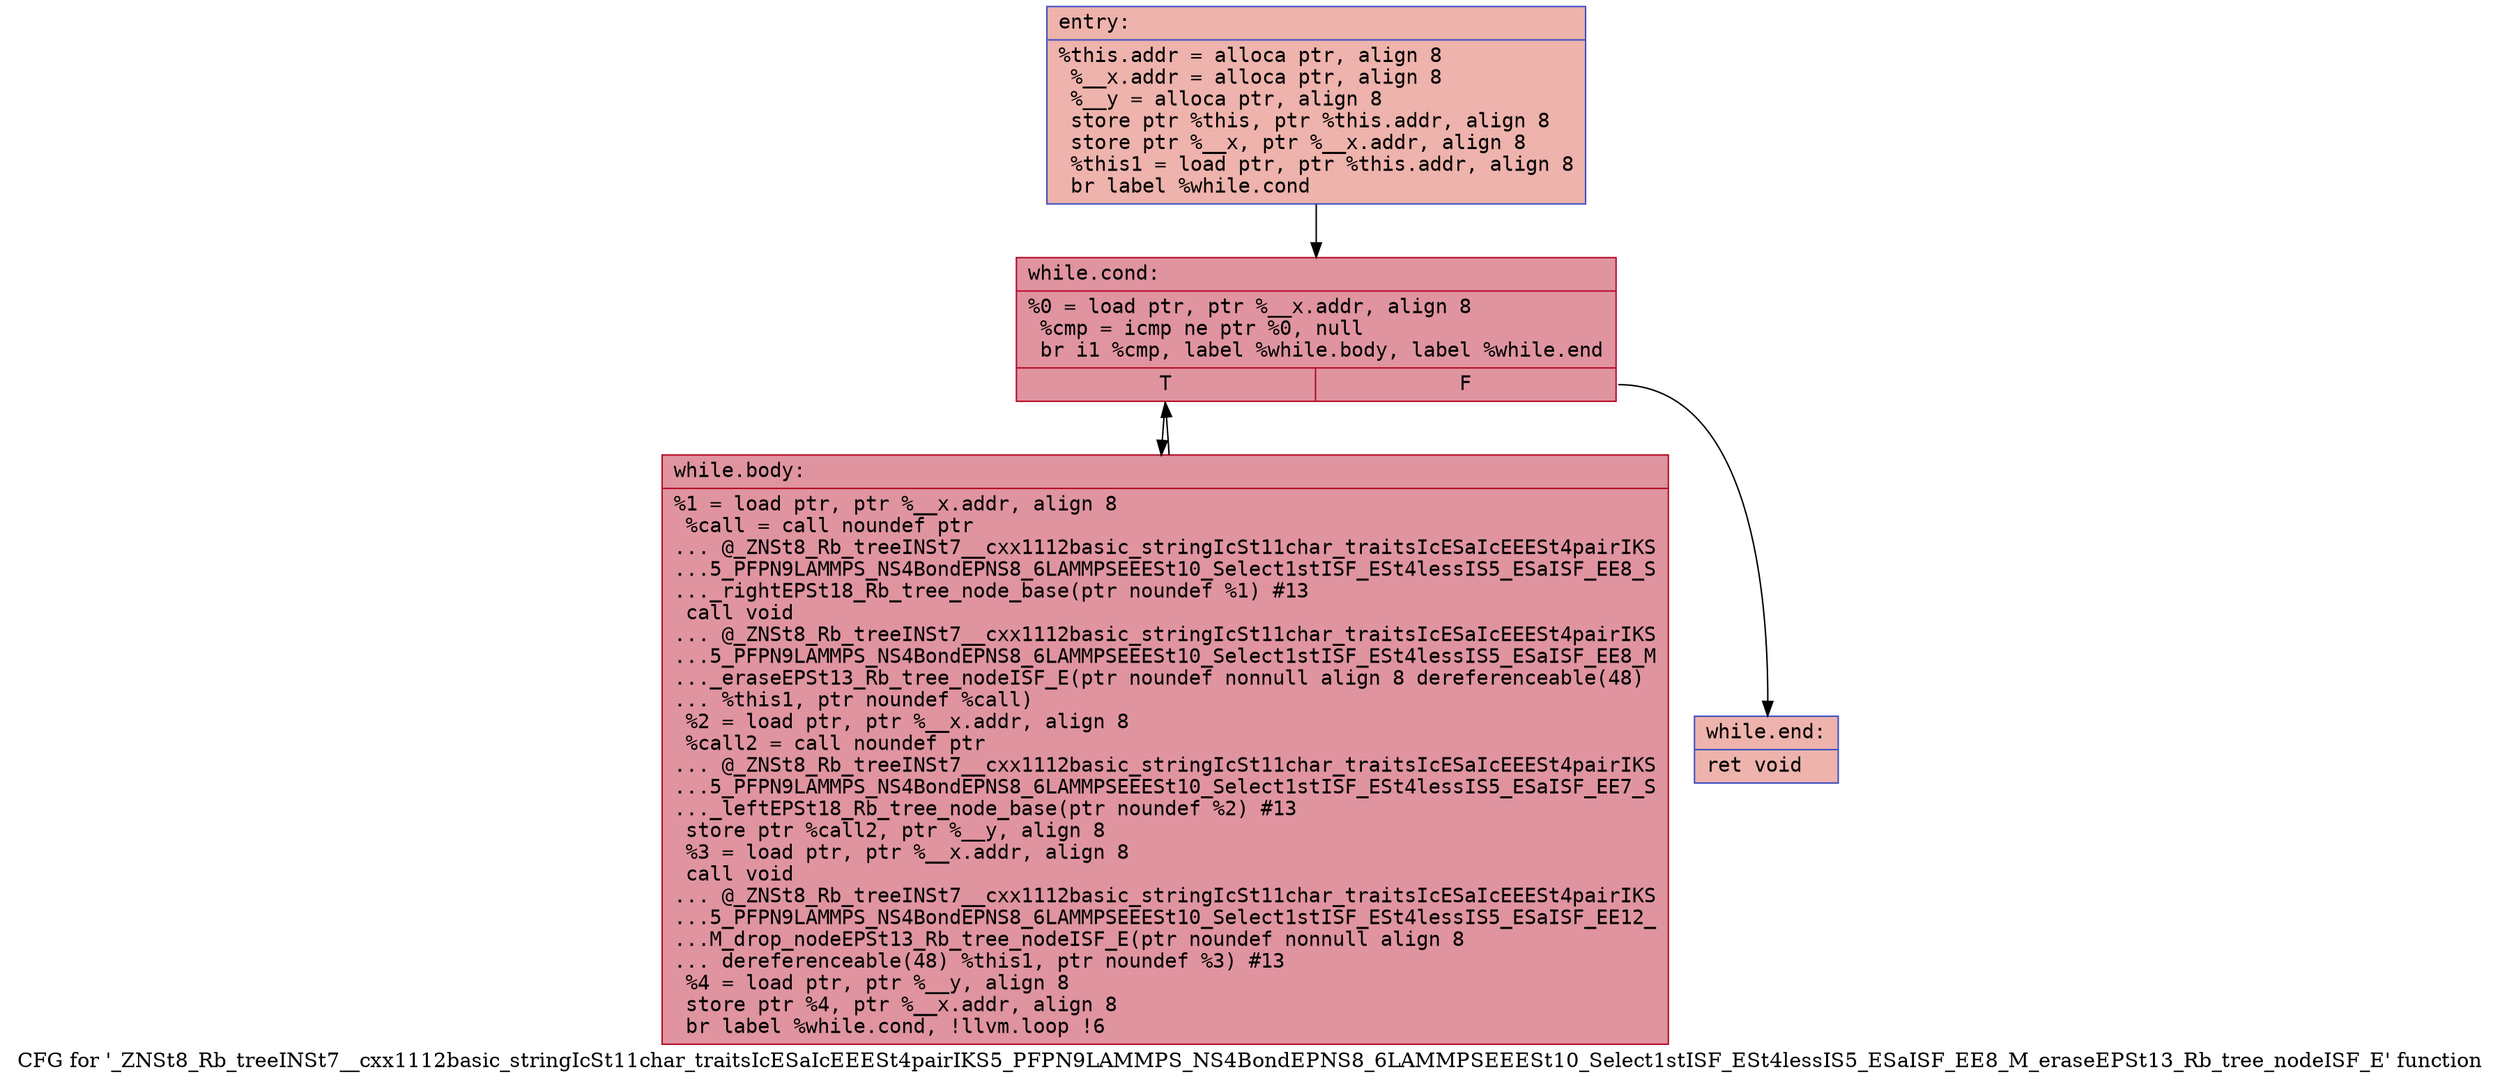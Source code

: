 digraph "CFG for '_ZNSt8_Rb_treeINSt7__cxx1112basic_stringIcSt11char_traitsIcESaIcEEESt4pairIKS5_PFPN9LAMMPS_NS4BondEPNS8_6LAMMPSEEESt10_Select1stISF_ESt4lessIS5_ESaISF_EE8_M_eraseEPSt13_Rb_tree_nodeISF_E' function" {
	label="CFG for '_ZNSt8_Rb_treeINSt7__cxx1112basic_stringIcSt11char_traitsIcESaIcEEESt4pairIKS5_PFPN9LAMMPS_NS4BondEPNS8_6LAMMPSEEESt10_Select1stISF_ESt4lessIS5_ESaISF_EE8_M_eraseEPSt13_Rb_tree_nodeISF_E' function";

	Node0x563a5e16a740 [shape=record,color="#3d50c3ff", style=filled, fillcolor="#d6524470" fontname="Courier",label="{entry:\l|  %this.addr = alloca ptr, align 8\l  %__x.addr = alloca ptr, align 8\l  %__y = alloca ptr, align 8\l  store ptr %this, ptr %this.addr, align 8\l  store ptr %__x, ptr %__x.addr, align 8\l  %this1 = load ptr, ptr %this.addr, align 8\l  br label %while.cond\l}"];
	Node0x563a5e16a740 -> Node0x563a5e16aaa0[tooltip="entry -> while.cond\nProbability 100.00%" ];
	Node0x563a5e16aaa0 [shape=record,color="#b70d28ff", style=filled, fillcolor="#b70d2870" fontname="Courier",label="{while.cond:\l|  %0 = load ptr, ptr %__x.addr, align 8\l  %cmp = icmp ne ptr %0, null\l  br i1 %cmp, label %while.body, label %while.end\l|{<s0>T|<s1>F}}"];
	Node0x563a5e16aaa0:s0 -> Node0x563a5e16acc0[tooltip="while.cond -> while.body\nProbability 96.88%" ];
	Node0x563a5e16aaa0:s1 -> Node0x563a5e16ad40[tooltip="while.cond -> while.end\nProbability 3.12%" ];
	Node0x563a5e16acc0 [shape=record,color="#b70d28ff", style=filled, fillcolor="#b70d2870" fontname="Courier",label="{while.body:\l|  %1 = load ptr, ptr %__x.addr, align 8\l  %call = call noundef ptr\l... @_ZNSt8_Rb_treeINSt7__cxx1112basic_stringIcSt11char_traitsIcESaIcEEESt4pairIKS\l...5_PFPN9LAMMPS_NS4BondEPNS8_6LAMMPSEEESt10_Select1stISF_ESt4lessIS5_ESaISF_EE8_S\l..._rightEPSt18_Rb_tree_node_base(ptr noundef %1) #13\l  call void\l... @_ZNSt8_Rb_treeINSt7__cxx1112basic_stringIcSt11char_traitsIcESaIcEEESt4pairIKS\l...5_PFPN9LAMMPS_NS4BondEPNS8_6LAMMPSEEESt10_Select1stISF_ESt4lessIS5_ESaISF_EE8_M\l..._eraseEPSt13_Rb_tree_nodeISF_E(ptr noundef nonnull align 8 dereferenceable(48)\l... %this1, ptr noundef %call)\l  %2 = load ptr, ptr %__x.addr, align 8\l  %call2 = call noundef ptr\l... @_ZNSt8_Rb_treeINSt7__cxx1112basic_stringIcSt11char_traitsIcESaIcEEESt4pairIKS\l...5_PFPN9LAMMPS_NS4BondEPNS8_6LAMMPSEEESt10_Select1stISF_ESt4lessIS5_ESaISF_EE7_S\l..._leftEPSt18_Rb_tree_node_base(ptr noundef %2) #13\l  store ptr %call2, ptr %__y, align 8\l  %3 = load ptr, ptr %__x.addr, align 8\l  call void\l... @_ZNSt8_Rb_treeINSt7__cxx1112basic_stringIcSt11char_traitsIcESaIcEEESt4pairIKS\l...5_PFPN9LAMMPS_NS4BondEPNS8_6LAMMPSEEESt10_Select1stISF_ESt4lessIS5_ESaISF_EE12_\l...M_drop_nodeEPSt13_Rb_tree_nodeISF_E(ptr noundef nonnull align 8\l... dereferenceable(48) %this1, ptr noundef %3) #13\l  %4 = load ptr, ptr %__y, align 8\l  store ptr %4, ptr %__x.addr, align 8\l  br label %while.cond, !llvm.loop !6\l}"];
	Node0x563a5e16acc0 -> Node0x563a5e16aaa0[tooltip="while.body -> while.cond\nProbability 100.00%" ];
	Node0x563a5e16ad40 [shape=record,color="#3d50c3ff", style=filled, fillcolor="#d6524470" fontname="Courier",label="{while.end:\l|  ret void\l}"];
}
